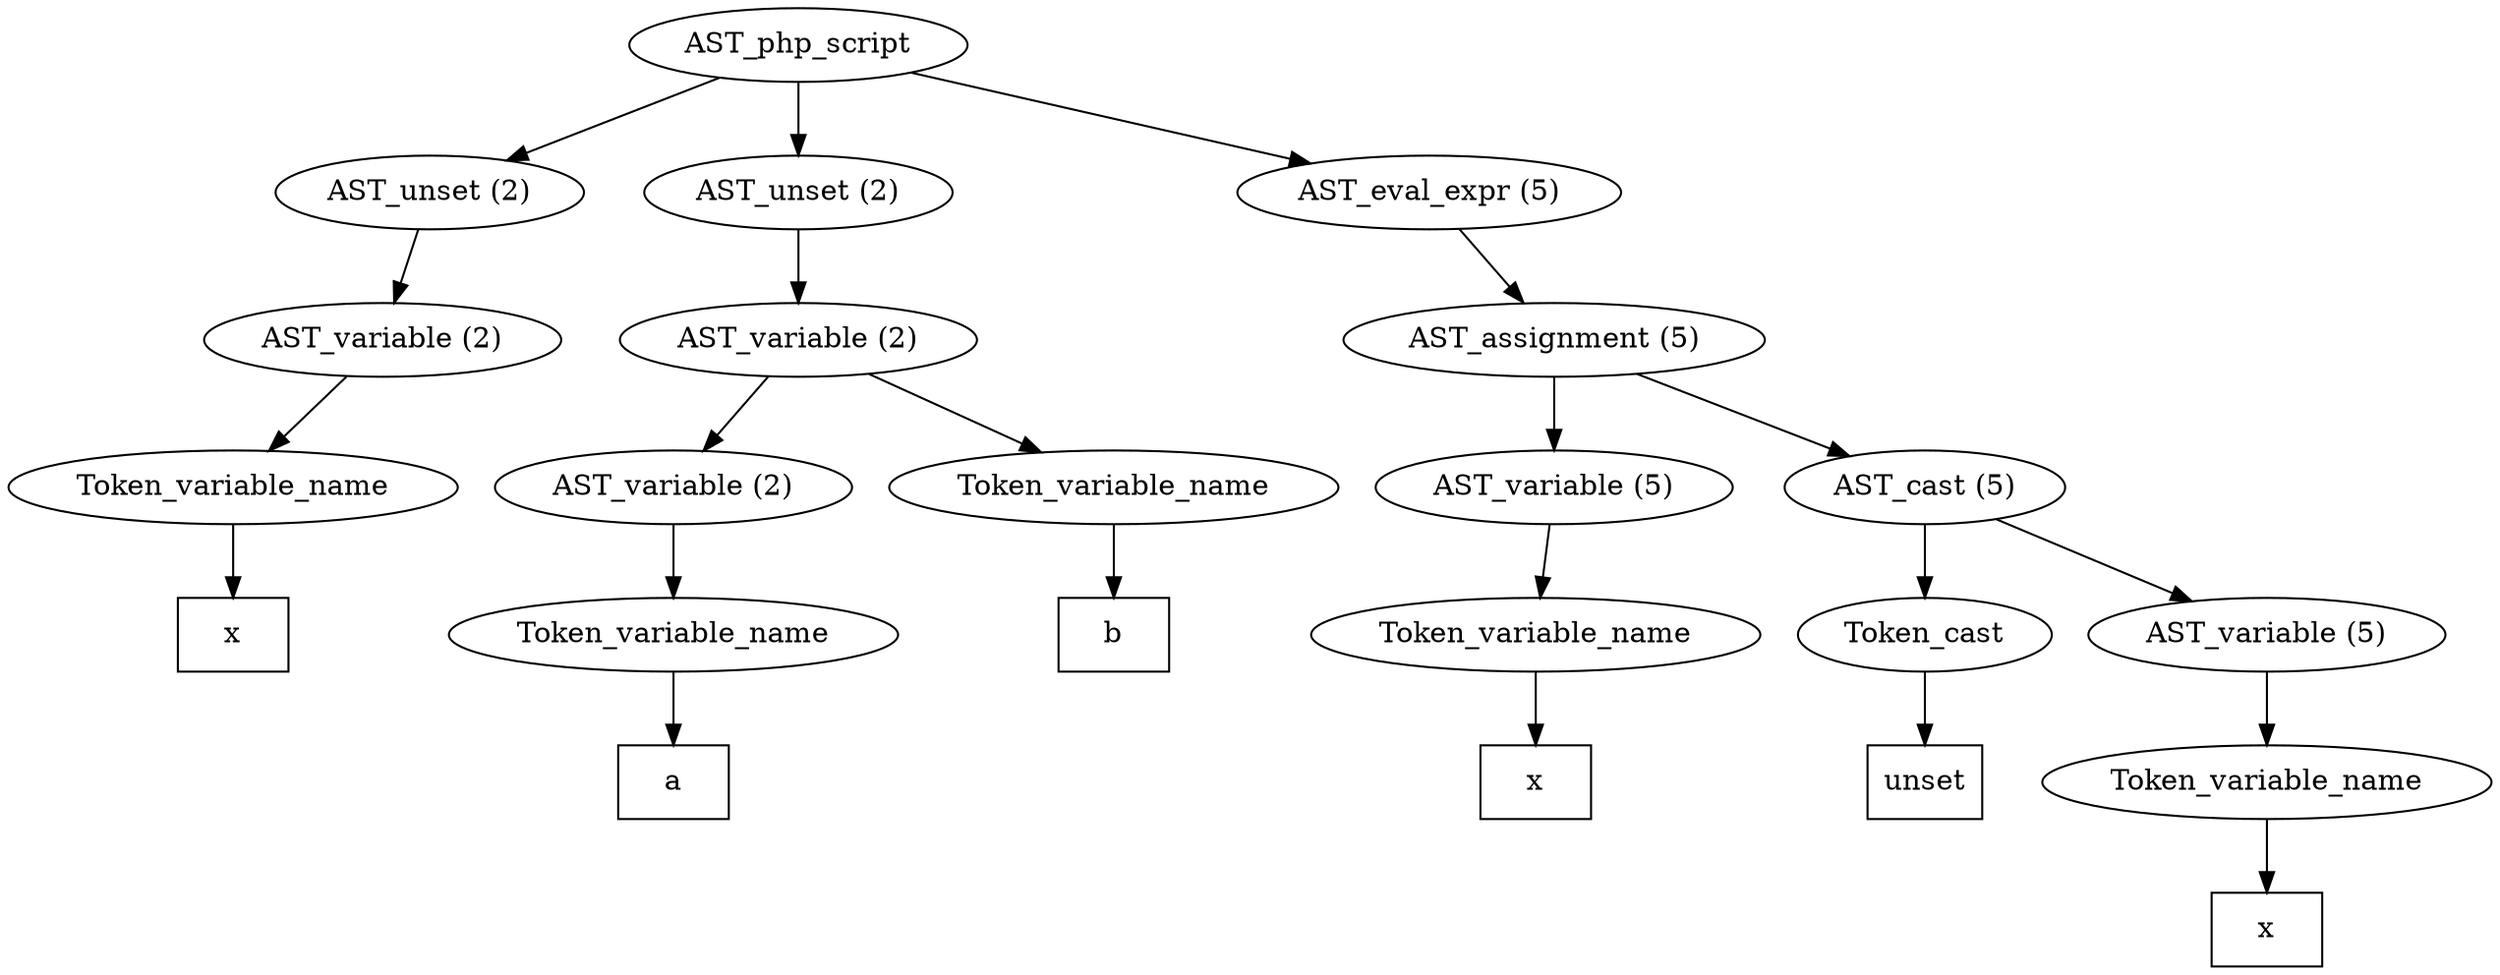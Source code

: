 /*
 * AST in dot format generated by phc -- the PHP compiler
 */

digraph AST {
node_0 [label="AST_php_script"];
node_1 [label="AST_unset (2)"];
node_2 [label="AST_variable (2)"];
node_3 [label="Token_variable_name"];
node_4 [label="x", shape=box]
node_3 -> node_4;
node_2 -> node_3;
node_1 -> node_2;
node_5 [label="AST_unset (2)"];
node_6 [label="AST_variable (2)"];
node_7 [label="AST_variable (2)"];
node_8 [label="Token_variable_name"];
node_9 [label="a", shape=box]
node_8 -> node_9;
node_7 -> node_8;
node_10 [label="Token_variable_name"];
node_11 [label="b", shape=box]
node_10 -> node_11;
node_6 -> node_10;
node_6 -> node_7;
node_5 -> node_6;
node_12 [label="AST_eval_expr (5)"];
node_13 [label="AST_assignment (5)"];
node_14 [label="AST_variable (5)"];
node_15 [label="Token_variable_name"];
node_16 [label="x", shape=box]
node_15 -> node_16;
node_14 -> node_15;
node_17 [label="AST_cast (5)"];
node_18 [label="Token_cast"];
node_19 [label="unset", shape=box]
node_18 -> node_19;
node_20 [label="AST_variable (5)"];
node_21 [label="Token_variable_name"];
node_22 [label="x", shape=box]
node_21 -> node_22;
node_20 -> node_21;
node_17 -> node_20;
node_17 -> node_18;
node_13 -> node_17;
node_13 -> node_14;
node_12 -> node_13;
node_0 -> node_12;
node_0 -> node_5;
node_0 -> node_1;
}
